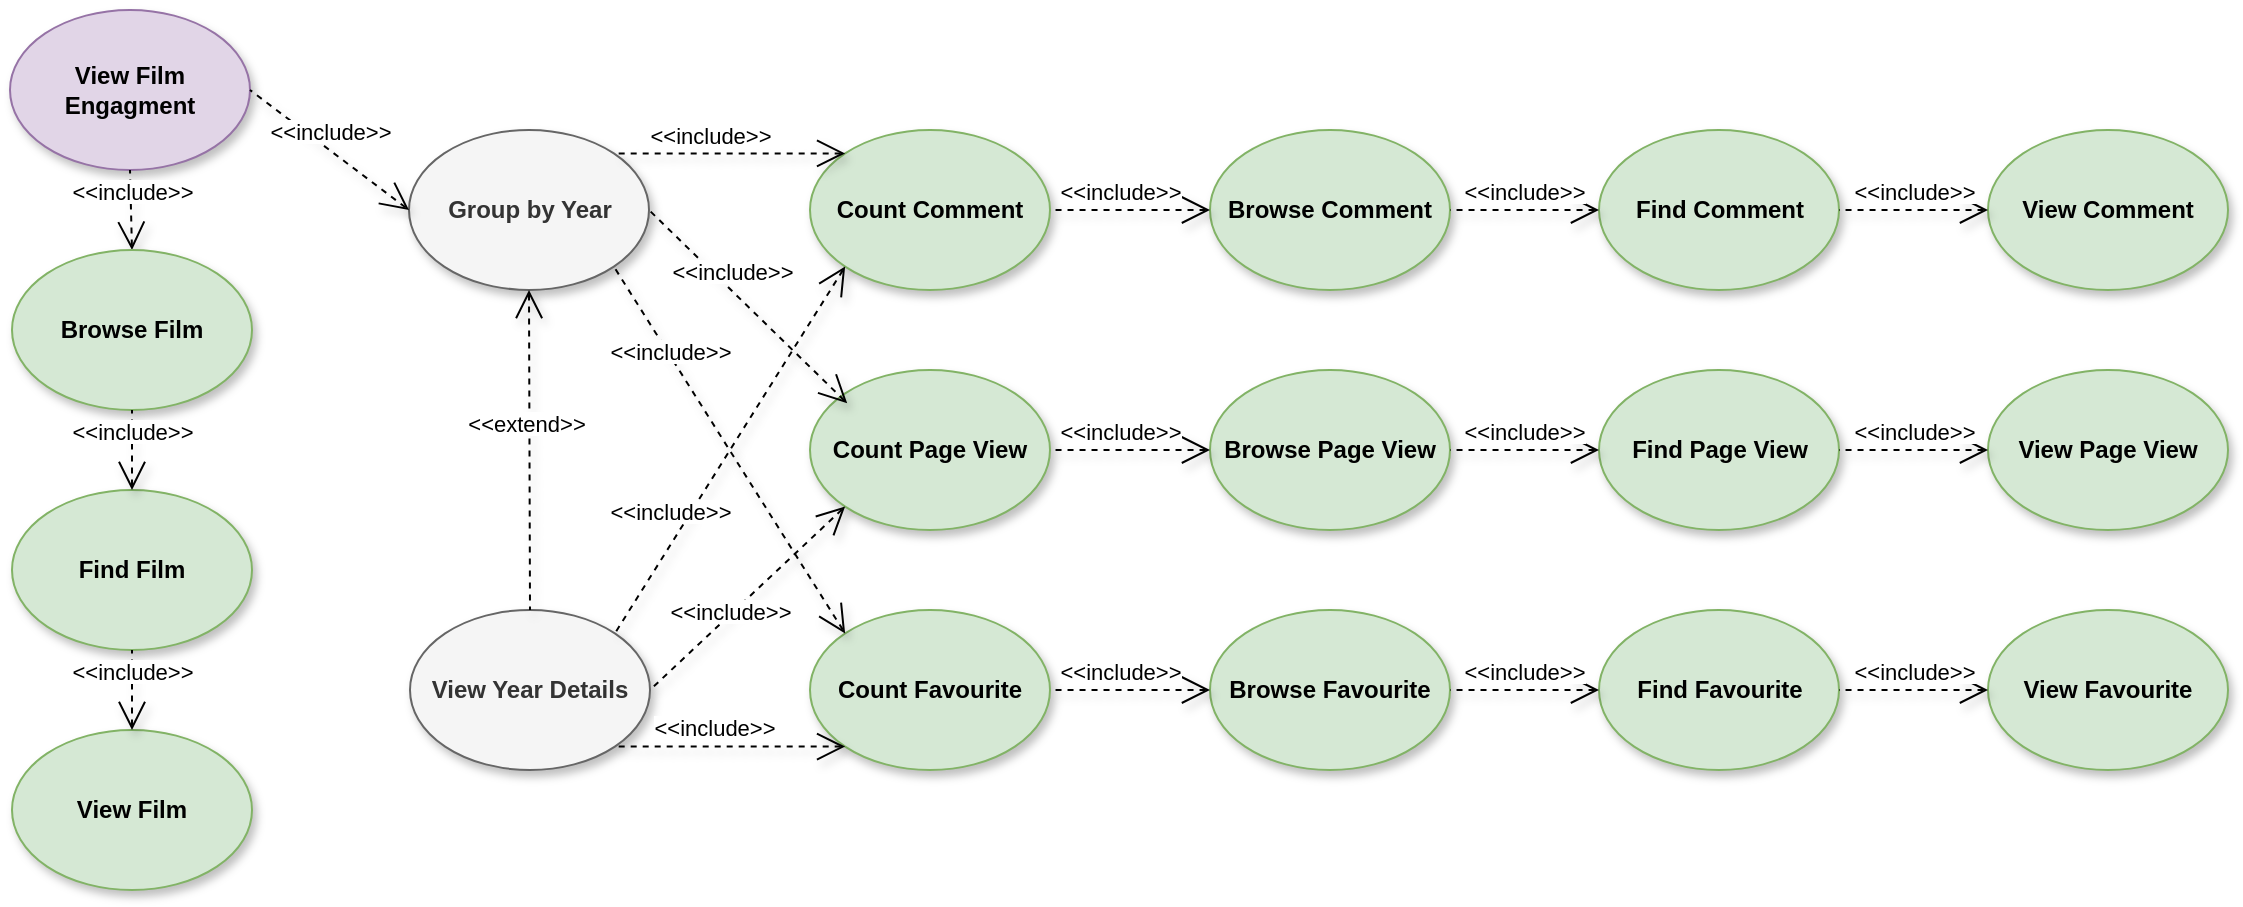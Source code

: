 <mxfile version="12.1.0" type="device" pages="1"><diagram id="BbvuW23b8s510joW4BoM" name="Pagina-1"><mxGraphModel dx="2513" dy="1256" grid="1" gridSize="10" guides="1" tooltips="1" connect="1" arrows="1" fold="1" page="1" pageScale="1" pageWidth="827" pageHeight="1169" math="0" shadow="0"><root><mxCell id="0"/><mxCell id="1" parent="0"/><mxCell id="gbE8u1Lyj_9UGCvHLwwf-3" value="View Film Engagment" style="ellipse;whiteSpace=wrap;html=1;fontStyle=1;shadow=1;fillColor=#e1d5e7;strokeColor=#9673a6;" parent="1" vertex="1"><mxGeometry x="-320" y="600" width="120" height="80" as="geometry"/></mxCell><mxCell id="gbE8u1Lyj_9UGCvHLwwf-12" value="Find Film" style="ellipse;whiteSpace=wrap;html=1;fontStyle=1;fillColor=#d5e8d4;strokeColor=#82b366;shadow=1;" parent="1" vertex="1"><mxGeometry x="-319" y="840" width="120" height="80" as="geometry"/></mxCell><mxCell id="gbE8u1Lyj_9UGCvHLwwf-17" value="&lt;span style=&quot;background-color: rgb(255 , 255 , 255)&quot;&gt;&amp;lt;&amp;lt;include&amp;gt;&amp;gt;&lt;/span&gt;" style="edgeStyle=none;html=1;startArrow=open;endArrow=none;startSize=12;verticalAlign=bottom;dashed=1;labelBackgroundColor=none;entryX=0.5;entryY=1;entryDx=0;entryDy=0;shadow=1;exitX=0.5;exitY=0;exitDx=0;exitDy=0;" parent="1" source="xkrk4hNeAPdXcKPJ13BA-1" target="gbE8u1Lyj_9UGCvHLwwf-3" edge="1"><mxGeometry width="160" relative="1" as="geometry"><mxPoint x="-259" y="740" as="sourcePoint"/><mxPoint x="-415.5" y="730" as="targetPoint"/><mxPoint as="offset"/></mxGeometry></mxCell><mxCell id="IGcEVKBmsaq9g33Nmq2p-6" value="Group by Year" style="ellipse;whiteSpace=wrap;html=1;fontStyle=1;fillColor=#f5f5f5;strokeColor=#666666;shadow=1;fontColor=#333333;" parent="1" vertex="1"><mxGeometry x="-120.5" y="660" width="120" height="80" as="geometry"/></mxCell><mxCell id="IGcEVKBmsaq9g33Nmq2p-7" value="Browse Comment" style="ellipse;whiteSpace=wrap;html=1;fontStyle=1;fillColor=#d5e8d4;strokeColor=#82b366;shadow=1;" parent="1" vertex="1"><mxGeometry x="280" y="660" width="120" height="80" as="geometry"/></mxCell><mxCell id="IGcEVKBmsaq9g33Nmq2p-8" value="Browse Page View" style="ellipse;whiteSpace=wrap;html=1;fontStyle=1;fillColor=#d5e8d4;strokeColor=#82b366;shadow=1;" parent="1" vertex="1"><mxGeometry x="280" y="780" width="120" height="80" as="geometry"/></mxCell><mxCell id="IGcEVKBmsaq9g33Nmq2p-9" value="Find Comment" style="ellipse;whiteSpace=wrap;html=1;fontStyle=1;fillColor=#d5e8d4;strokeColor=#82b366;shadow=1;" parent="1" vertex="1"><mxGeometry x="474.5" y="660" width="120" height="80" as="geometry"/></mxCell><mxCell id="IGcEVKBmsaq9g33Nmq2p-10" value="Find Page View" style="ellipse;whiteSpace=wrap;html=1;fontStyle=1;fillColor=#d5e8d4;strokeColor=#82b366;shadow=1;" parent="1" vertex="1"><mxGeometry x="474.5" y="780" width="120" height="80" as="geometry"/></mxCell><mxCell id="IGcEVKBmsaq9g33Nmq2p-12" value="&lt;span style=&quot;background-color: rgb(255 , 255 , 255)&quot;&gt;&amp;lt;&amp;lt;include&amp;gt;&amp;gt;&lt;/span&gt;" style="edgeStyle=none;html=1;startArrow=open;endArrow=none;startSize=12;verticalAlign=bottom;dashed=1;labelBackgroundColor=none;entryX=1;entryY=0.5;entryDx=0;entryDy=0;shadow=1;" parent="1" source="IGcEVKBmsaq9g33Nmq2p-10" target="IGcEVKBmsaq9g33Nmq2p-8" edge="1"><mxGeometry x="0.007" width="160" relative="1" as="geometry"><mxPoint x="487.5" y="950" as="sourcePoint"/><mxPoint x="413.0" y="950" as="targetPoint"/><mxPoint as="offset"/></mxGeometry></mxCell><mxCell id="IGcEVKBmsaq9g33Nmq2p-13" value="&lt;span style=&quot;background-color: rgb(255 , 255 , 255)&quot;&gt;&amp;lt;&amp;lt;include&amp;gt;&amp;gt;&lt;/span&gt;" style="edgeStyle=none;html=1;startArrow=open;endArrow=none;startSize=12;verticalAlign=bottom;dashed=1;labelBackgroundColor=none;entryX=1;entryY=0.5;entryDx=0;entryDy=0;shadow=1;exitX=0;exitY=0.5;exitDx=0;exitDy=0;" parent="1" source="IGcEVKBmsaq9g33Nmq2p-9" target="IGcEVKBmsaq9g33Nmq2p-7" edge="1"><mxGeometry x="0.007" width="160" relative="1" as="geometry"><mxPoint x="484.5" y="830" as="sourcePoint"/><mxPoint x="410" y="830" as="targetPoint"/><mxPoint as="offset"/></mxGeometry></mxCell><mxCell id="IGcEVKBmsaq9g33Nmq2p-15" value="View Year Details" style="ellipse;whiteSpace=wrap;html=1;fontStyle=1;fillColor=#f5f5f5;strokeColor=#666666;shadow=1;fontColor=#333333;" parent="1" vertex="1"><mxGeometry x="-120" y="900" width="120" height="80" as="geometry"/></mxCell><mxCell id="IGcEVKBmsaq9g33Nmq2p-16" value="&lt;span style=&quot;background-color: rgb(255 , 255 , 255)&quot;&gt;&amp;lt;&amp;lt;extend&amp;gt;&amp;gt;&lt;/span&gt;" style="edgeStyle=none;html=1;startArrow=open;endArrow=none;startSize=12;verticalAlign=bottom;dashed=1;labelBackgroundColor=none;shadow=1;exitX=0.5;exitY=1;exitDx=0;exitDy=0;entryX=0.5;entryY=0;entryDx=0;entryDy=0;" parent="1" source="IGcEVKBmsaq9g33Nmq2p-6" target="IGcEVKBmsaq9g33Nmq2p-15" edge="1"><mxGeometry x="-0.056" y="-2" width="160" relative="1" as="geometry"><mxPoint x="-207.574" y="741.716" as="sourcePoint"/><mxPoint x="-90" y="820" as="targetPoint"/><mxPoint as="offset"/></mxGeometry></mxCell><mxCell id="IGcEVKBmsaq9g33Nmq2p-19" value="Browse Favourite" style="ellipse;whiteSpace=wrap;html=1;fontStyle=1;fillColor=#d5e8d4;strokeColor=#82b366;shadow=1;" parent="1" vertex="1"><mxGeometry x="280" y="900" width="120" height="80" as="geometry"/></mxCell><mxCell id="IGcEVKBmsaq9g33Nmq2p-20" value="Find Favourite" style="ellipse;whiteSpace=wrap;html=1;fontStyle=1;fillColor=#d5e8d4;strokeColor=#82b366;shadow=1;" parent="1" vertex="1"><mxGeometry x="474.5" y="900" width="120" height="80" as="geometry"/></mxCell><mxCell id="IGcEVKBmsaq9g33Nmq2p-21" value="&lt;span style=&quot;background-color: rgb(255 , 255 , 255)&quot;&gt;&amp;lt;&amp;lt;include&amp;gt;&amp;gt;&lt;/span&gt;" style="edgeStyle=none;html=1;startArrow=open;endArrow=none;startSize=12;verticalAlign=bottom;dashed=1;labelBackgroundColor=none;entryX=1;entryY=0.5;entryDx=0;entryDy=0;shadow=1;" parent="1" source="IGcEVKBmsaq9g33Nmq2p-20" target="IGcEVKBmsaq9g33Nmq2p-19" edge="1"><mxGeometry x="0.007" width="160" relative="1" as="geometry"><mxPoint x="487.5" y="1070" as="sourcePoint"/><mxPoint x="413.0" y="1070" as="targetPoint"/><mxPoint as="offset"/></mxGeometry></mxCell><mxCell id="SERQoHn03T-SwG_WXUP_-8" value="Count Comment" style="ellipse;whiteSpace=wrap;html=1;fontStyle=1;fillColor=#d5e8d4;strokeColor=#82b366;shadow=1;" parent="1" vertex="1"><mxGeometry x="80" y="660" width="120" height="80" as="geometry"/></mxCell><mxCell id="SERQoHn03T-SwG_WXUP_-9" value="Count Page View" style="ellipse;whiteSpace=wrap;html=1;fontStyle=1;fillColor=#d5e8d4;strokeColor=#82b366;shadow=1;" parent="1" vertex="1"><mxGeometry x="80" y="780" width="120" height="80" as="geometry"/></mxCell><mxCell id="SERQoHn03T-SwG_WXUP_-10" value="Count Favourite" style="ellipse;whiteSpace=wrap;html=1;fontStyle=1;fillColor=#d5e8d4;strokeColor=#82b366;shadow=1;" parent="1" vertex="1"><mxGeometry x="80" y="900" width="120" height="80" as="geometry"/></mxCell><mxCell id="SERQoHn03T-SwG_WXUP_-12" value="&lt;span style=&quot;background-color: rgb(255 , 255 , 255)&quot;&gt;&amp;lt;&amp;lt;include&amp;gt;&amp;gt;&lt;/span&gt;" style="edgeStyle=none;html=1;startArrow=open;endArrow=none;startSize=12;verticalAlign=bottom;dashed=1;labelBackgroundColor=none;shadow=1;exitX=0;exitY=1;exitDx=0;exitDy=0;entryX=1;entryY=0;entryDx=0;entryDy=0;" parent="1" source="SERQoHn03T-SwG_WXUP_-8" target="IGcEVKBmsaq9g33Nmq2p-15" edge="1"><mxGeometry x="0.46" y="-4" width="160" relative="1" as="geometry"><mxPoint x="267.574" y="801.716" as="sourcePoint"/><mxPoint x="-7.574" y="618.284" as="targetPoint"/><mxPoint as="offset"/></mxGeometry></mxCell><mxCell id="SERQoHn03T-SwG_WXUP_-13" value="&lt;span style=&quot;background-color: rgb(255 , 255 , 255)&quot;&gt;&amp;lt;&amp;lt;include&amp;gt;&amp;gt;&lt;/span&gt;" style="edgeStyle=none;html=1;startArrow=open;endArrow=none;startSize=12;verticalAlign=bottom;dashed=1;labelBackgroundColor=none;shadow=1;exitX=0;exitY=1;exitDx=0;exitDy=0;entryX=1;entryY=0.5;entryDx=0;entryDy=0;" parent="1" source="SERQoHn03T-SwG_WXUP_-9" target="IGcEVKBmsaq9g33Nmq2p-15" edge="1"><mxGeometry x="0.258" y="6" width="160" relative="1" as="geometry"><mxPoint x="50" y="830" as="sourcePoint"/><mxPoint x="-7.574" y="921.716" as="targetPoint"/><mxPoint as="offset"/></mxGeometry></mxCell><mxCell id="SERQoHn03T-SwG_WXUP_-14" value="&lt;span style=&quot;background-color: rgb(255 , 255 , 255)&quot;&gt;&amp;lt;&amp;lt;include&amp;gt;&amp;gt;&lt;/span&gt;" style="edgeStyle=none;html=1;startArrow=open;endArrow=none;startSize=12;verticalAlign=bottom;dashed=1;labelBackgroundColor=none;shadow=1;exitX=0;exitY=1;exitDx=0;exitDy=0;entryX=1;entryY=1;entryDx=0;entryDy=0;" parent="1" source="SERQoHn03T-SwG_WXUP_-10" target="IGcEVKBmsaq9g33Nmq2p-15" edge="1"><mxGeometry x="0.143" width="160" relative="1" as="geometry"><mxPoint x="90.0" y="950.0" as="sourcePoint"/><mxPoint x="10.0" y="950.0" as="targetPoint"/><mxPoint as="offset"/></mxGeometry></mxCell><mxCell id="SERQoHn03T-SwG_WXUP_-15" value="&lt;span style=&quot;background-color: rgb(255 , 255 , 255)&quot;&gt;&amp;lt;&amp;lt;include&amp;gt;&amp;gt;&lt;/span&gt;" style="edgeStyle=none;html=1;startArrow=open;endArrow=none;startSize=12;verticalAlign=bottom;dashed=1;labelBackgroundColor=none;shadow=1;exitX=0;exitY=0.5;exitDx=0;exitDy=0;entryX=1;entryY=0.5;entryDx=0;entryDy=0;" parent="1" source="IGcEVKBmsaq9g33Nmq2p-19" target="SERQoHn03T-SwG_WXUP_-10" edge="1"><mxGeometry x="0.143" width="160" relative="1" as="geometry"><mxPoint x="90.0" y="1070" as="sourcePoint"/><mxPoint x="-7.574" y="978.284" as="targetPoint"/><mxPoint as="offset"/></mxGeometry></mxCell><mxCell id="SERQoHn03T-SwG_WXUP_-16" value="&lt;span style=&quot;background-color: rgb(255 , 255 , 255)&quot;&gt;&amp;lt;&amp;lt;include&amp;gt;&amp;gt;&lt;/span&gt;" style="edgeStyle=none;html=1;startArrow=open;endArrow=none;startSize=12;verticalAlign=bottom;dashed=1;labelBackgroundColor=none;shadow=1;exitX=0;exitY=0.5;exitDx=0;exitDy=0;entryX=1;entryY=0.5;entryDx=0;entryDy=0;" parent="1" source="IGcEVKBmsaq9g33Nmq2p-8" target="SERQoHn03T-SwG_WXUP_-9" edge="1"><mxGeometry x="0.143" width="160" relative="1" as="geometry"><mxPoint x="347.574" y="858.284" as="sourcePoint"/><mxPoint x="210.0" y="1070" as="targetPoint"/><mxPoint as="offset"/></mxGeometry></mxCell><mxCell id="SERQoHn03T-SwG_WXUP_-17" value="&lt;span style=&quot;background-color: rgb(255 , 255 , 255)&quot;&gt;&amp;lt;&amp;lt;include&amp;gt;&amp;gt;&lt;/span&gt;" style="edgeStyle=none;html=1;startArrow=open;endArrow=none;startSize=12;verticalAlign=bottom;dashed=1;labelBackgroundColor=none;shadow=1;exitX=0;exitY=0.5;exitDx=0;exitDy=0;entryX=1;entryY=0.5;entryDx=0;entryDy=0;" parent="1" source="IGcEVKBmsaq9g33Nmq2p-7" target="SERQoHn03T-SwG_WXUP_-8" edge="1"><mxGeometry x="0.143" width="160" relative="1" as="geometry"><mxPoint x="347.574" y="738.284" as="sourcePoint"/><mxPoint x="210.0" y="950.0" as="targetPoint"/><mxPoint as="offset"/></mxGeometry></mxCell><mxCell id="dluDXMLbVxZCwR4dgu_5-3" value="&lt;span style=&quot;background-color: rgb(255 , 255 , 255)&quot;&gt;&amp;lt;&amp;lt;include&amp;gt;&amp;gt;&lt;/span&gt;" style="edgeStyle=none;html=1;startArrow=open;endArrow=none;startSize=12;verticalAlign=bottom;dashed=1;labelBackgroundColor=none;shadow=1;exitX=0;exitY=0;exitDx=0;exitDy=0;entryX=1;entryY=0;entryDx=0;entryDy=0;" parent="1" source="SERQoHn03T-SwG_WXUP_-8" target="IGcEVKBmsaq9g33Nmq2p-6" edge="1"><mxGeometry x="0.169" width="160" relative="1" as="geometry"><mxPoint x="107.574" y="738.284" as="sourcePoint"/><mxPoint x="-7.574" y="921.716" as="targetPoint"/><mxPoint as="offset"/></mxGeometry></mxCell><mxCell id="dluDXMLbVxZCwR4dgu_5-4" value="&lt;span style=&quot;background-color: rgb(255 , 255 , 255)&quot;&gt;&amp;lt;&amp;lt;include&amp;gt;&amp;gt;&lt;/span&gt;" style="edgeStyle=none;html=1;startArrow=open;endArrow=none;startSize=12;verticalAlign=bottom;dashed=1;labelBackgroundColor=none;shadow=1;exitX=0.155;exitY=0.208;exitDx=0;exitDy=0;entryX=1;entryY=0.5;entryDx=0;entryDy=0;exitPerimeter=0;" parent="1" source="SERQoHn03T-SwG_WXUP_-9" target="IGcEVKBmsaq9g33Nmq2p-6" edge="1"><mxGeometry x="0.169" width="160" relative="1" as="geometry"><mxPoint x="107.574" y="681.716" as="sourcePoint"/><mxPoint x="-8.074" y="681.716" as="targetPoint"/><mxPoint as="offset"/></mxGeometry></mxCell><mxCell id="dluDXMLbVxZCwR4dgu_5-5" value="&lt;span style=&quot;background-color: rgb(255 , 255 , 255)&quot;&gt;&amp;lt;&amp;lt;include&amp;gt;&amp;gt;&lt;/span&gt;" style="edgeStyle=none;html=1;startArrow=open;endArrow=none;startSize=12;verticalAlign=bottom;dashed=1;labelBackgroundColor=none;shadow=1;exitX=0;exitY=0;exitDx=0;exitDy=0;entryX=1;entryY=1;entryDx=0;entryDy=0;" parent="1" source="SERQoHn03T-SwG_WXUP_-10" target="IGcEVKBmsaq9g33Nmq2p-6" edge="1"><mxGeometry x="0.458" y="4" width="160" relative="1" as="geometry"><mxPoint x="108.6" y="806.64" as="sourcePoint"/><mxPoint x="9.5" y="710" as="targetPoint"/><mxPoint as="offset"/></mxGeometry></mxCell><mxCell id="qp8BcBkXKvCJo4STgX6h-9" value="View Film" style="ellipse;whiteSpace=wrap;html=1;fontStyle=1;fillColor=#d5e8d4;strokeColor=#82b366;shadow=1;" parent="1" vertex="1"><mxGeometry x="-319" y="960" width="120" height="80" as="geometry"/></mxCell><mxCell id="qp8BcBkXKvCJo4STgX6h-12" value="&lt;span style=&quot;background-color: rgb(255 , 255 , 255)&quot;&gt;&amp;lt;&amp;lt;include&amp;gt;&amp;gt;&lt;/span&gt;" style="edgeStyle=none;html=1;startArrow=open;endArrow=none;startSize=12;verticalAlign=bottom;dashed=1;labelBackgroundColor=none;entryX=0.5;entryY=1;entryDx=0;entryDy=0;shadow=1;exitX=0.5;exitY=0;exitDx=0;exitDy=0;" parent="1" source="qp8BcBkXKvCJo4STgX6h-9" target="gbE8u1Lyj_9UGCvHLwwf-12" edge="1"><mxGeometry width="160" relative="1" as="geometry"><mxPoint x="-249" y="850" as="sourcePoint"/><mxPoint x="-249" y="810" as="targetPoint"/><mxPoint as="offset"/></mxGeometry></mxCell><mxCell id="tMhv55AH_l5GTGKXPCJv-2" value="View&amp;nbsp;Favourite" style="ellipse;whiteSpace=wrap;html=1;fontStyle=1;fillColor=#d5e8d4;strokeColor=#82b366;shadow=1;" parent="1" vertex="1"><mxGeometry x="669" y="900" width="120" height="80" as="geometry"/></mxCell><mxCell id="tMhv55AH_l5GTGKXPCJv-3" value="&lt;span style=&quot;background-color: rgb(255 , 255 , 255)&quot;&gt;&amp;lt;&amp;lt;include&amp;gt;&amp;gt;&lt;/span&gt;" style="edgeStyle=none;html=1;startArrow=open;endArrow=none;startSize=12;verticalAlign=bottom;dashed=1;labelBackgroundColor=none;entryX=1;entryY=0.5;entryDx=0;entryDy=0;shadow=1;" parent="1" source="tMhv55AH_l5GTGKXPCJv-2" edge="1"><mxGeometry x="0.007" width="160" relative="1" as="geometry"><mxPoint x="682" y="1070" as="sourcePoint"/><mxPoint x="594.5" y="940" as="targetPoint"/><mxPoint as="offset"/></mxGeometry></mxCell><mxCell id="tMhv55AH_l5GTGKXPCJv-4" value="View&amp;nbsp;Page View" style="ellipse;whiteSpace=wrap;html=1;fontStyle=1;fillColor=#d5e8d4;strokeColor=#82b366;shadow=1;" parent="1" vertex="1"><mxGeometry x="669" y="780" width="120" height="80" as="geometry"/></mxCell><mxCell id="tMhv55AH_l5GTGKXPCJv-5" value="&lt;span style=&quot;background-color: rgb(255 , 255 , 255)&quot;&gt;&amp;lt;&amp;lt;include&amp;gt;&amp;gt;&lt;/span&gt;" style="edgeStyle=none;html=1;startArrow=open;endArrow=none;startSize=12;verticalAlign=bottom;dashed=1;labelBackgroundColor=none;entryX=1;entryY=0.5;entryDx=0;entryDy=0;shadow=1;" parent="1" source="tMhv55AH_l5GTGKXPCJv-4" edge="1"><mxGeometry x="0.007" width="160" relative="1" as="geometry"><mxPoint x="682" y="950" as="sourcePoint"/><mxPoint x="594.5" y="820" as="targetPoint"/><mxPoint as="offset"/></mxGeometry></mxCell><mxCell id="tMhv55AH_l5GTGKXPCJv-6" value="View Comment" style="ellipse;whiteSpace=wrap;html=1;fontStyle=1;fillColor=#d5e8d4;strokeColor=#82b366;shadow=1;" parent="1" vertex="1"><mxGeometry x="669" y="660" width="120" height="80" as="geometry"/></mxCell><mxCell id="tMhv55AH_l5GTGKXPCJv-7" value="&lt;span style=&quot;background-color: rgb(255 , 255 , 255)&quot;&gt;&amp;lt;&amp;lt;include&amp;gt;&amp;gt;&lt;/span&gt;" style="edgeStyle=none;html=1;startArrow=open;endArrow=none;startSize=12;verticalAlign=bottom;dashed=1;labelBackgroundColor=none;entryX=1;entryY=0.5;entryDx=0;entryDy=0;shadow=1;" parent="1" source="tMhv55AH_l5GTGKXPCJv-6" edge="1"><mxGeometry x="0.007" width="160" relative="1" as="geometry"><mxPoint x="682" y="830" as="sourcePoint"/><mxPoint x="594.5" y="700" as="targetPoint"/><mxPoint as="offset"/></mxGeometry></mxCell><mxCell id="GZPr4tAYF39BEMQWmXSV-1" value="&lt;span style=&quot;background-color: rgb(255 , 255 , 255)&quot;&gt;&amp;lt;&amp;lt;include&amp;gt;&amp;gt;&lt;/span&gt;" style="edgeStyle=none;html=1;startArrow=open;endArrow=none;startSize=12;verticalAlign=bottom;dashed=1;labelBackgroundColor=none;shadow=1;exitX=0;exitY=0.5;exitDx=0;exitDy=0;entryX=1;entryY=0.5;entryDx=0;entryDy=0;" parent="1" source="IGcEVKBmsaq9g33Nmq2p-6" target="gbE8u1Lyj_9UGCvHLwwf-3" edge="1"><mxGeometry x="-0.004" width="160" relative="1" as="geometry"><mxPoint x="107.574" y="681.716" as="sourcePoint"/><mxPoint x="-8.074" y="681.716" as="targetPoint"/><mxPoint as="offset"/></mxGeometry></mxCell><mxCell id="xkrk4hNeAPdXcKPJ13BA-1" value="Browse Film" style="ellipse;whiteSpace=wrap;html=1;fontStyle=1;fillColor=#d5e8d4;strokeColor=#82b366;shadow=1;" vertex="1" parent="1"><mxGeometry x="-319" y="720" width="120" height="80" as="geometry"/></mxCell><mxCell id="xkrk4hNeAPdXcKPJ13BA-2" value="&lt;span style=&quot;background-color: rgb(255 , 255 , 255)&quot;&gt;&amp;lt;&amp;lt;include&amp;gt;&amp;gt;&lt;/span&gt;" style="edgeStyle=none;html=1;startArrow=open;endArrow=none;startSize=12;verticalAlign=bottom;dashed=1;labelBackgroundColor=none;entryX=0.5;entryY=1;entryDx=0;entryDy=0;shadow=1;exitX=0.5;exitY=0;exitDx=0;exitDy=0;" edge="1" parent="1" source="gbE8u1Lyj_9UGCvHLwwf-12" target="xkrk4hNeAPdXcKPJ13BA-1"><mxGeometry width="160" relative="1" as="geometry"><mxPoint x="-249" y="730" as="sourcePoint"/><mxPoint x="-249" y="690" as="targetPoint"/><mxPoint as="offset"/></mxGeometry></mxCell></root></mxGraphModel></diagram></mxfile>